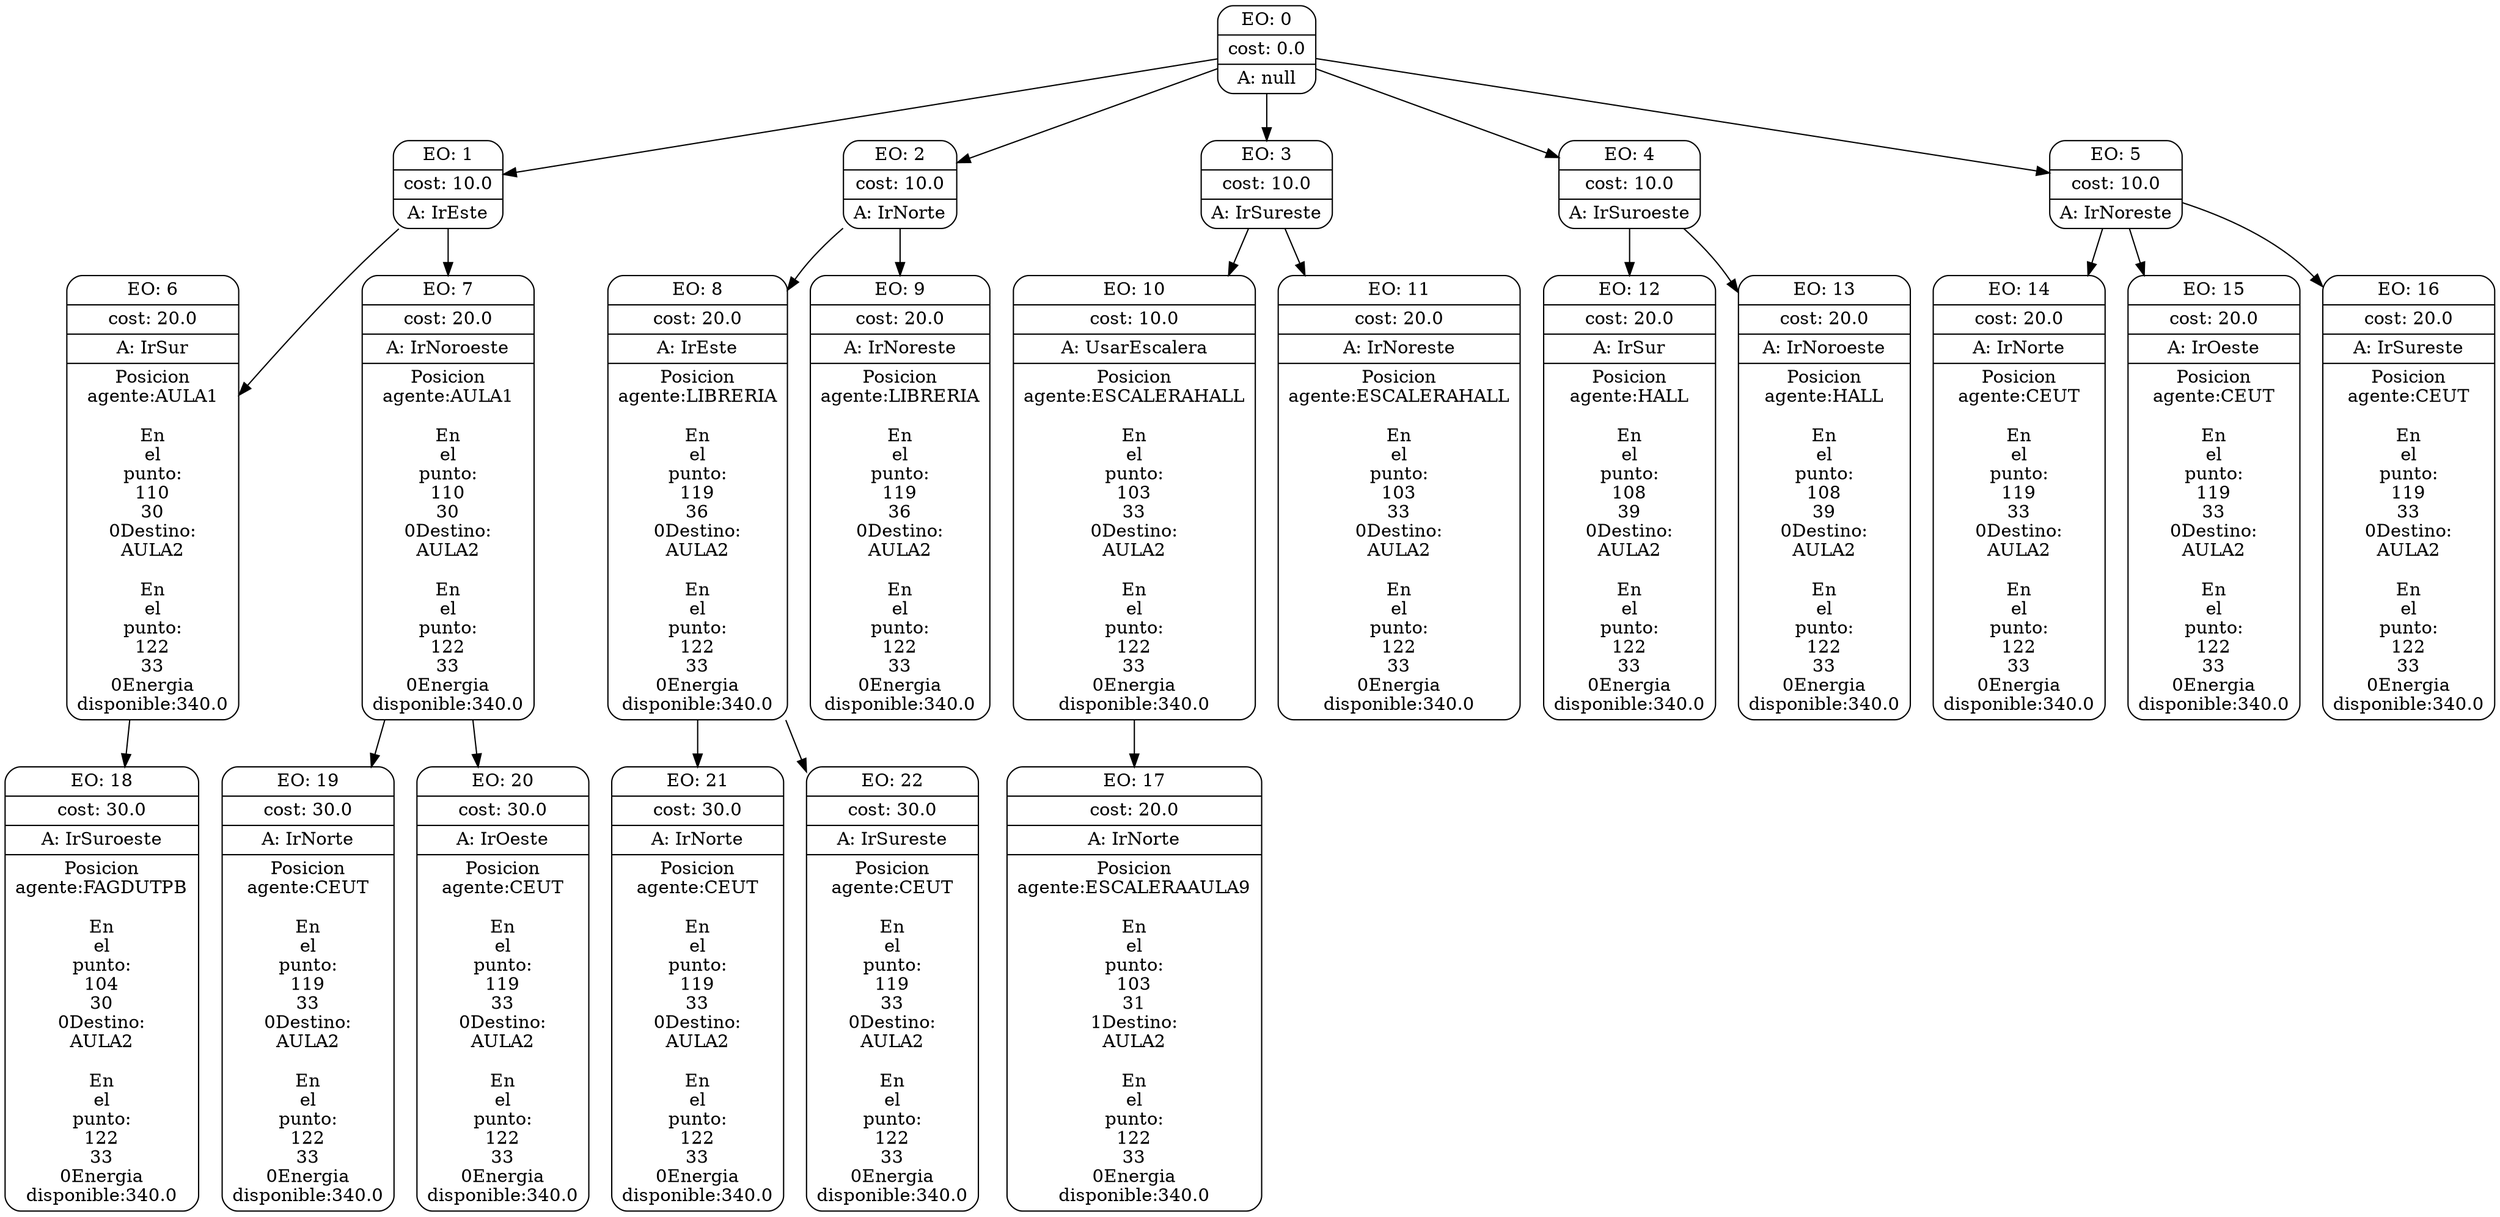 digraph g {
node [shape = Mrecord];
nodo0[label="{EO: 0|cost: 0.0|A: null}"]
nodo1[label="{EO: 1|cost: 10.0|A: IrEste}"]
nodo6[label="{EO: 6|cost: 20.0|A: IrSur|Posicion\nagente:AULA1\n\nEn\nel\npunto:\n110\n30\n0
Destino:\nAULA2\n\nEn\nel\npunto:\n122\n33\n0
Energia\ndisponible:340.0
}"]
nodo18[label="{EO: 18|cost: 30.0|A: IrSuroeste|Posicion\nagente:FAGDUTPB\n\nEn\nel\npunto:\n104\n30\n0
Destino:\nAULA2\n\nEn\nel\npunto:\n122\n33\n0
Energia\ndisponible:340.0
}"]

nodo6 -> nodo18;

nodo1 -> nodo6;
nodo7[label="{EO: 7|cost: 20.0|A: IrNoroeste|Posicion\nagente:AULA1\n\nEn\nel\npunto:\n110\n30\n0
Destino:\nAULA2\n\nEn\nel\npunto:\n122\n33\n0
Energia\ndisponible:340.0
}"]
nodo19[label="{EO: 19|cost: 30.0|A: IrNorte|Posicion\nagente:CEUT\n\nEn\nel\npunto:\n119\n33\n0
Destino:\nAULA2\n\nEn\nel\npunto:\n122\n33\n0
Energia\ndisponible:340.0
}"]

nodo7 -> nodo19;
nodo20[label="{EO: 20|cost: 30.0|A: IrOeste|Posicion\nagente:CEUT\n\nEn\nel\npunto:\n119\n33\n0
Destino:\nAULA2\n\nEn\nel\npunto:\n122\n33\n0
Energia\ndisponible:340.0
}"]

nodo7 -> nodo20;

nodo1 -> nodo7;

nodo0 -> nodo1;
nodo2[label="{EO: 2|cost: 10.0|A: IrNorte}"]
nodo8[label="{EO: 8|cost: 20.0|A: IrEste|Posicion\nagente:LIBRERIA\n\nEn\nel\npunto:\n119\n36\n0
Destino:\nAULA2\n\nEn\nel\npunto:\n122\n33\n0
Energia\ndisponible:340.0
}"]
nodo21[label="{EO: 21|cost: 30.0|A: IrNorte|Posicion\nagente:CEUT\n\nEn\nel\npunto:\n119\n33\n0
Destino:\nAULA2\n\nEn\nel\npunto:\n122\n33\n0
Energia\ndisponible:340.0
}"]

nodo8 -> nodo21;
nodo22[label="{EO: 22|cost: 30.0|A: IrSureste|Posicion\nagente:CEUT\n\nEn\nel\npunto:\n119\n33\n0
Destino:\nAULA2\n\nEn\nel\npunto:\n122\n33\n0
Energia\ndisponible:340.0
}"]

nodo8 -> nodo22;

nodo2 -> nodo8;
nodo9[label="{EO: 9|cost: 20.0|A: IrNoreste|Posicion\nagente:LIBRERIA\n\nEn\nel\npunto:\n119\n36\n0
Destino:\nAULA2\n\nEn\nel\npunto:\n122\n33\n0
Energia\ndisponible:340.0
}"]

nodo2 -> nodo9;

nodo0 -> nodo2;
nodo3[label="{EO: 3|cost: 10.0|A: IrSureste}"]
nodo10[label="{EO: 10|cost: 10.0|A: UsarEscalera|Posicion\nagente:ESCALERAHALL\n\nEn\nel\npunto:\n103\n33\n0
Destino:\nAULA2\n\nEn\nel\npunto:\n122\n33\n0
Energia\ndisponible:340.0
}"]
nodo17[label="{EO: 17|cost: 20.0|A: IrNorte|Posicion\nagente:ESCALERAAULA9\n\nEn\nel\npunto:\n103\n31\n1
Destino:\nAULA2\n\nEn\nel\npunto:\n122\n33\n0
Energia\ndisponible:340.0
}"]

nodo10 -> nodo17;

nodo3 -> nodo10;
nodo11[label="{EO: 11|cost: 20.0|A: IrNoreste|Posicion\nagente:ESCALERAHALL\n\nEn\nel\npunto:\n103\n33\n0
Destino:\nAULA2\n\nEn\nel\npunto:\n122\n33\n0
Energia\ndisponible:340.0
}"]

nodo3 -> nodo11;

nodo0 -> nodo3;
nodo4[label="{EO: 4|cost: 10.0|A: IrSuroeste}"]
nodo12[label="{EO: 12|cost: 20.0|A: IrSur|Posicion\nagente:HALL\n\nEn\nel\npunto:\n108\n39\n0
Destino:\nAULA2\n\nEn\nel\npunto:\n122\n33\n0
Energia\ndisponible:340.0
}"]

nodo4 -> nodo12;
nodo13[label="{EO: 13|cost: 20.0|A: IrNoroeste|Posicion\nagente:HALL\n\nEn\nel\npunto:\n108\n39\n0
Destino:\nAULA2\n\nEn\nel\npunto:\n122\n33\n0
Energia\ndisponible:340.0
}"]

nodo4 -> nodo13;

nodo0 -> nodo4;
nodo5[label="{EO: 5|cost: 10.0|A: IrNoreste}"]
nodo14[label="{EO: 14|cost: 20.0|A: IrNorte|Posicion\nagente:CEUT\n\nEn\nel\npunto:\n119\n33\n0
Destino:\nAULA2\n\nEn\nel\npunto:\n122\n33\n0
Energia\ndisponible:340.0
}"]

nodo5 -> nodo14;
nodo15[label="{EO: 15|cost: 20.0|A: IrOeste|Posicion\nagente:CEUT\n\nEn\nel\npunto:\n119\n33\n0
Destino:\nAULA2\n\nEn\nel\npunto:\n122\n33\n0
Energia\ndisponible:340.0
}"]

nodo5 -> nodo15;
nodo16[label="{EO: 16|cost: 20.0|A: IrSureste|Posicion\nagente:CEUT\n\nEn\nel\npunto:\n119\n33\n0
Destino:\nAULA2\n\nEn\nel\npunto:\n122\n33\n0
Energia\ndisponible:340.0
}"]

nodo5 -> nodo16;

nodo0 -> nodo5;


}